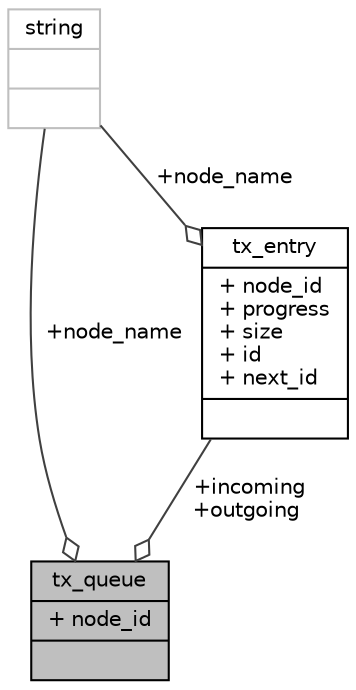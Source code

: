 digraph "tx_queue"
{
 // INTERACTIVE_SVG=YES
  edge [fontname="Helvetica",fontsize="10",labelfontname="Helvetica",labelfontsize="10"];
  node [fontname="Helvetica",fontsize="10",shape=record];
  Node1 [label="{tx_queue\n|+ node_id\l|}",height=0.2,width=0.4,color="black", fillcolor="grey75", style="filled", fontcolor="black"];
  Node2 -> Node1 [color="grey25",fontsize="10",style="solid",label=" +incoming\n+outgoing" ,arrowhead="odiamond",fontname="Helvetica"];
  Node2 [label="{tx_entry\n|+ node_id\l+ progress\l+ size\l+ id\l+ next_id\l|}",height=0.2,width=0.4,color="black", fillcolor="white", style="filled",URL="$structtx__entry.html"];
  Node3 -> Node2 [color="grey25",fontsize="10",style="solid",label=" +node_name" ,arrowhead="odiamond",fontname="Helvetica"];
  Node3 [label="{string\n||}",height=0.2,width=0.4,color="grey75", fillcolor="white", style="filled"];
  Node3 -> Node1 [color="grey25",fontsize="10",style="solid",label=" +node_name" ,arrowhead="odiamond",fontname="Helvetica"];
}
